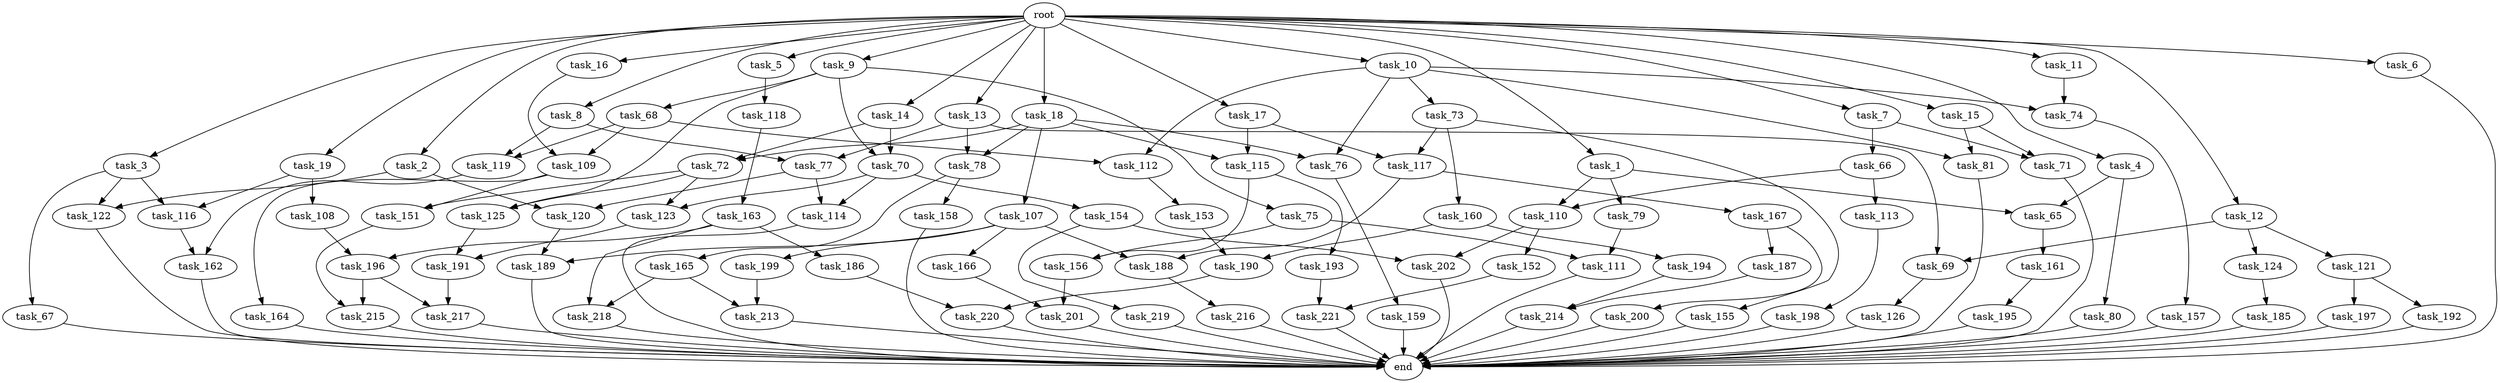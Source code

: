 digraph G {
  task_67 [size="13743895347.200001"];
  task_193 [size="42090679500.800003"];
  task_12 [size="102.400000"];
  task_201 [size="29205777612.800003"];
  task_5 [size="102.400000"];
  task_217 [size="116823110451.200012"];
  task_196 [size="45526653337.600006"];
  task_164 [size="21474836480.000000"];
  task_17 [size="102.400000"];
  task_2 [size="102.400000"];
  task_121 [size="30923764531.200001"];
  task_216 [size="30923764531.200001"];
  task_161 [size="69578470195.199997"];
  task_166 [size="3435973836.800000"];
  task_79 [size="13743895347.200001"];
  task_198 [size="85899345920.000000"];
  task_77 [size="58411555225.600006"];
  task_163 [size="85899345920.000000"];
  task_11 [size="102.400000"];
  task_71 [size="85899345920.000000"];
  task_167 [size="42090679500.800003"];
  task_165 [size="85899345920.000000"];
  task_191 [size="111669149696.000000"];
  task_189 [size="89335319756.800003"];
  task_156 [size="127990025420.800003"];
  end [size="0.000000"];
  root [size="0.000000"];
  task_72 [size="29205777612.800003"];
  task_69 [size="34359738368.000000"];
  task_119 [size="124554051584.000000"];
  task_74 [size="77309411328.000000"];
  task_152 [size="21474836480.000000"];
  task_190 [size="77309411328.000000"];
  task_114 [size="155477816115.200012"];
  task_8 [size="102.400000"];
  task_155 [size="42090679500.800003"];
  task_18 [size="102.400000"];
  task_215 [size="116823110451.200012"];
  task_109 [size="77309411328.000000"];
  task_122 [size="44667659878.400002"];
  task_194 [size="69578470195.199997"];
  task_126 [size="21474836480.000000"];
  task_160 [size="42090679500.800003"];
  task_66 [size="54975581388.800003"];
  task_186 [size="3435973836.800000"];
  task_214 [size="55834574848.000000"];
  task_188 [size="45526653337.600006"];
  task_116 [size="44667659878.400002"];
  task_199 [size="3435973836.800000"];
  task_213 [size="91053306675.200012"];
  task_1 [size="102.400000"];
  task_3 [size="102.400000"];
  task_185 [size="69578470195.199997"];
  task_200 [size="30923764531.200001"];
  task_157 [size="13743895347.200001"];
  task_220 [size="49821620633.600006"];
  task_75 [size="3435973836.800000"];
  task_9 [size="102.400000"];
  task_187 [size="30923764531.200001"];
  task_4 [size="102.400000"];
  task_111 [size="93630287052.800003"];
  task_123 [size="83322365542.400009"];
  task_117 [size="49821620633.600006"];
  task_16 [size="102.400000"];
  task_68 [size="3435973836.800000"];
  task_158 [size="85899345920.000000"];
  task_19 [size="102.400000"];
  task_159 [size="85899345920.000000"];
  task_154 [size="69578470195.199997"];
  task_6 [size="102.400000"];
  task_221 [size="73014444032.000000"];
  task_192 [size="42090679500.800003"];
  task_112 [size="139156940390.399994"];
  task_65 [size="27487790694.400002"];
  task_115 [size="29205777612.800003"];
  task_7 [size="102.400000"];
  task_202 [size="35218731827.200005"];
  task_118 [size="7730941132.800000"];
  task_80 [size="13743895347.200001"];
  task_125 [size="17179869184.000000"];
  task_124 [size="30923764531.200001"];
  task_73 [size="69578470195.199997"];
  task_162 [size="55834574848.000000"];
  task_13 [size="102.400000"];
  task_15 [size="102.400000"];
  task_120 [size="116823110451.200012"];
  task_113 [size="69578470195.199997"];
  task_151 [size="35218731827.200005"];
  task_76 [size="91053306675.200012"];
  task_70 [size="11166914969.600000"];
  task_197 [size="42090679500.800003"];
  task_218 [size="73014444032.000000"];
  task_219 [size="13743895347.200001"];
  task_78 [size="24910810316.800003"];
  task_10 [size="102.400000"];
  task_14 [size="102.400000"];
  task_110 [size="83322365542.400009"];
  task_81 [size="100502234726.400009"];
  task_108 [size="30923764531.200001"];
  task_195 [size="30923764531.200001"];
  task_153 [size="30923764531.200001"];
  task_107 [size="21474836480.000000"];

  task_67 -> end [size="1.000000"];
  task_193 -> task_221 [size="411041792.000000"];
  task_12 -> task_124 [size="301989888.000000"];
  task_12 -> task_121 [size="301989888.000000"];
  task_12 -> task_69 [size="301989888.000000"];
  task_201 -> end [size="1.000000"];
  task_5 -> task_118 [size="75497472.000000"];
  task_217 -> end [size="1.000000"];
  task_196 -> task_215 [size="301989888.000000"];
  task_196 -> task_217 [size="301989888.000000"];
  task_164 -> end [size="1.000000"];
  task_17 -> task_115 [size="75497472.000000"];
  task_17 -> task_117 [size="75497472.000000"];
  task_2 -> task_120 [size="301989888.000000"];
  task_2 -> task_122 [size="301989888.000000"];
  task_121 -> task_192 [size="411041792.000000"];
  task_121 -> task_197 [size="411041792.000000"];
  task_216 -> end [size="1.000000"];
  task_161 -> task_195 [size="301989888.000000"];
  task_166 -> task_201 [size="75497472.000000"];
  task_79 -> task_111 [size="75497472.000000"];
  task_198 -> end [size="1.000000"];
  task_77 -> task_114 [size="838860800.000000"];
  task_77 -> task_120 [size="838860800.000000"];
  task_163 -> task_196 [size="33554432.000000"];
  task_163 -> task_186 [size="33554432.000000"];
  task_163 -> task_218 [size="33554432.000000"];
  task_11 -> task_74 [size="75497472.000000"];
  task_71 -> end [size="1.000000"];
  task_167 -> task_187 [size="301989888.000000"];
  task_167 -> task_200 [size="301989888.000000"];
  task_165 -> task_213 [size="679477248.000000"];
  task_165 -> task_218 [size="679477248.000000"];
  task_191 -> task_217 [size="838860800.000000"];
  task_189 -> end [size="1.000000"];
  task_156 -> task_201 [size="209715200.000000"];
  root -> task_7 [size="1.000000"];
  root -> task_8 [size="1.000000"];
  root -> task_12 [size="1.000000"];
  root -> task_18 [size="1.000000"];
  root -> task_1 [size="1.000000"];
  root -> task_3 [size="1.000000"];
  root -> task_16 [size="1.000000"];
  root -> task_19 [size="1.000000"];
  root -> task_5 [size="1.000000"];
  root -> task_10 [size="1.000000"];
  root -> task_6 [size="1.000000"];
  root -> task_17 [size="1.000000"];
  root -> task_9 [size="1.000000"];
  root -> task_11 [size="1.000000"];
  root -> task_4 [size="1.000000"];
  root -> task_13 [size="1.000000"];
  root -> task_2 [size="1.000000"];
  root -> task_14 [size="1.000000"];
  root -> task_15 [size="1.000000"];
  task_72 -> task_123 [size="134217728.000000"];
  task_72 -> task_125 [size="134217728.000000"];
  task_72 -> task_151 [size="134217728.000000"];
  task_69 -> task_126 [size="209715200.000000"];
  task_119 -> task_162 [size="134217728.000000"];
  task_74 -> task_157 [size="134217728.000000"];
  task_152 -> task_221 [size="301989888.000000"];
  task_190 -> task_220 [size="75497472.000000"];
  task_114 -> end [size="1.000000"];
  task_8 -> task_119 [size="536870912.000000"];
  task_8 -> task_77 [size="536870912.000000"];
  task_155 -> end [size="1.000000"];
  task_18 -> task_107 [size="209715200.000000"];
  task_18 -> task_76 [size="209715200.000000"];
  task_18 -> task_72 [size="209715200.000000"];
  task_18 -> task_115 [size="209715200.000000"];
  task_18 -> task_78 [size="209715200.000000"];
  task_215 -> end [size="1.000000"];
  task_109 -> task_164 [size="209715200.000000"];
  task_109 -> task_151 [size="209715200.000000"];
  task_122 -> end [size="1.000000"];
  task_194 -> task_214 [size="411041792.000000"];
  task_126 -> end [size="1.000000"];
  task_160 -> task_190 [size="679477248.000000"];
  task_160 -> task_194 [size="679477248.000000"];
  task_66 -> task_110 [size="679477248.000000"];
  task_66 -> task_113 [size="679477248.000000"];
  task_186 -> task_220 [size="411041792.000000"];
  task_214 -> end [size="1.000000"];
  task_188 -> task_216 [size="301989888.000000"];
  task_116 -> task_162 [size="411041792.000000"];
  task_199 -> task_213 [size="209715200.000000"];
  task_213 -> end [size="1.000000"];
  task_1 -> task_79 [size="134217728.000000"];
  task_1 -> task_110 [size="134217728.000000"];
  task_1 -> task_65 [size="134217728.000000"];
  task_3 -> task_67 [size="134217728.000000"];
  task_3 -> task_116 [size="134217728.000000"];
  task_3 -> task_122 [size="134217728.000000"];
  task_185 -> end [size="1.000000"];
  task_200 -> end [size="1.000000"];
  task_157 -> end [size="1.000000"];
  task_220 -> end [size="1.000000"];
  task_75 -> task_111 [size="838860800.000000"];
  task_75 -> task_156 [size="838860800.000000"];
  task_9 -> task_68 [size="33554432.000000"];
  task_9 -> task_75 [size="33554432.000000"];
  task_9 -> task_70 [size="33554432.000000"];
  task_9 -> task_125 [size="33554432.000000"];
  task_187 -> task_214 [size="134217728.000000"];
  task_4 -> task_65 [size="134217728.000000"];
  task_4 -> task_80 [size="134217728.000000"];
  task_111 -> end [size="1.000000"];
  task_123 -> task_191 [size="411041792.000000"];
  task_117 -> task_188 [size="411041792.000000"];
  task_117 -> task_167 [size="411041792.000000"];
  task_16 -> task_109 [size="75497472.000000"];
  task_68 -> task_112 [size="679477248.000000"];
  task_68 -> task_109 [size="679477248.000000"];
  task_68 -> task_119 [size="679477248.000000"];
  task_158 -> end [size="1.000000"];
  task_19 -> task_116 [size="301989888.000000"];
  task_19 -> task_108 [size="301989888.000000"];
  task_159 -> end [size="1.000000"];
  task_154 -> task_219 [size="134217728.000000"];
  task_154 -> task_202 [size="134217728.000000"];
  task_6 -> end [size="1.000000"];
  task_221 -> end [size="1.000000"];
  task_192 -> end [size="1.000000"];
  task_112 -> task_153 [size="301989888.000000"];
  task_65 -> task_161 [size="679477248.000000"];
  task_115 -> task_193 [size="411041792.000000"];
  task_115 -> task_156 [size="411041792.000000"];
  task_7 -> task_66 [size="536870912.000000"];
  task_7 -> task_71 [size="536870912.000000"];
  task_202 -> end [size="1.000000"];
  task_118 -> task_163 [size="838860800.000000"];
  task_80 -> end [size="1.000000"];
  task_125 -> task_191 [size="679477248.000000"];
  task_124 -> task_185 [size="679477248.000000"];
  task_73 -> task_160 [size="411041792.000000"];
  task_73 -> task_117 [size="411041792.000000"];
  task_73 -> task_155 [size="411041792.000000"];
  task_162 -> end [size="1.000000"];
  task_13 -> task_77 [size="33554432.000000"];
  task_13 -> task_69 [size="33554432.000000"];
  task_13 -> task_78 [size="33554432.000000"];
  task_15 -> task_81 [size="301989888.000000"];
  task_15 -> task_71 [size="301989888.000000"];
  task_120 -> task_189 [size="838860800.000000"];
  task_113 -> task_198 [size="838860800.000000"];
  task_151 -> task_215 [size="838860800.000000"];
  task_76 -> task_159 [size="838860800.000000"];
  task_70 -> task_154 [size="679477248.000000"];
  task_70 -> task_123 [size="679477248.000000"];
  task_70 -> task_114 [size="679477248.000000"];
  task_197 -> end [size="1.000000"];
  task_218 -> end [size="1.000000"];
  task_219 -> end [size="1.000000"];
  task_78 -> task_158 [size="838860800.000000"];
  task_78 -> task_165 [size="838860800.000000"];
  task_10 -> task_112 [size="679477248.000000"];
  task_10 -> task_76 [size="679477248.000000"];
  task_10 -> task_81 [size="679477248.000000"];
  task_10 -> task_73 [size="679477248.000000"];
  task_10 -> task_74 [size="679477248.000000"];
  task_14 -> task_72 [size="75497472.000000"];
  task_14 -> task_70 [size="75497472.000000"];
  task_110 -> task_152 [size="209715200.000000"];
  task_110 -> task_202 [size="209715200.000000"];
  task_81 -> end [size="1.000000"];
  task_108 -> task_196 [size="411041792.000000"];
  task_195 -> end [size="1.000000"];
  task_153 -> task_190 [size="75497472.000000"];
  task_107 -> task_166 [size="33554432.000000"];
  task_107 -> task_199 [size="33554432.000000"];
  task_107 -> task_189 [size="33554432.000000"];
  task_107 -> task_188 [size="33554432.000000"];
}
